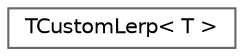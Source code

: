 digraph "Graphical Class Hierarchy"
{
 // INTERACTIVE_SVG=YES
 // LATEX_PDF_SIZE
  bgcolor="transparent";
  edge [fontname=Helvetica,fontsize=10,labelfontname=Helvetica,labelfontsize=10];
  node [fontname=Helvetica,fontsize=10,shape=box,height=0.2,width=0.4];
  rankdir="LR";
  Node0 [id="Node000000",label="TCustomLerp\< T \>",height=0.2,width=0.4,color="grey40", fillcolor="white", style="filled",URL="$dd/df4/structTCustomLerp.html",tooltip="Template helper for FMath::Lerp<>() and related functions."];
}
